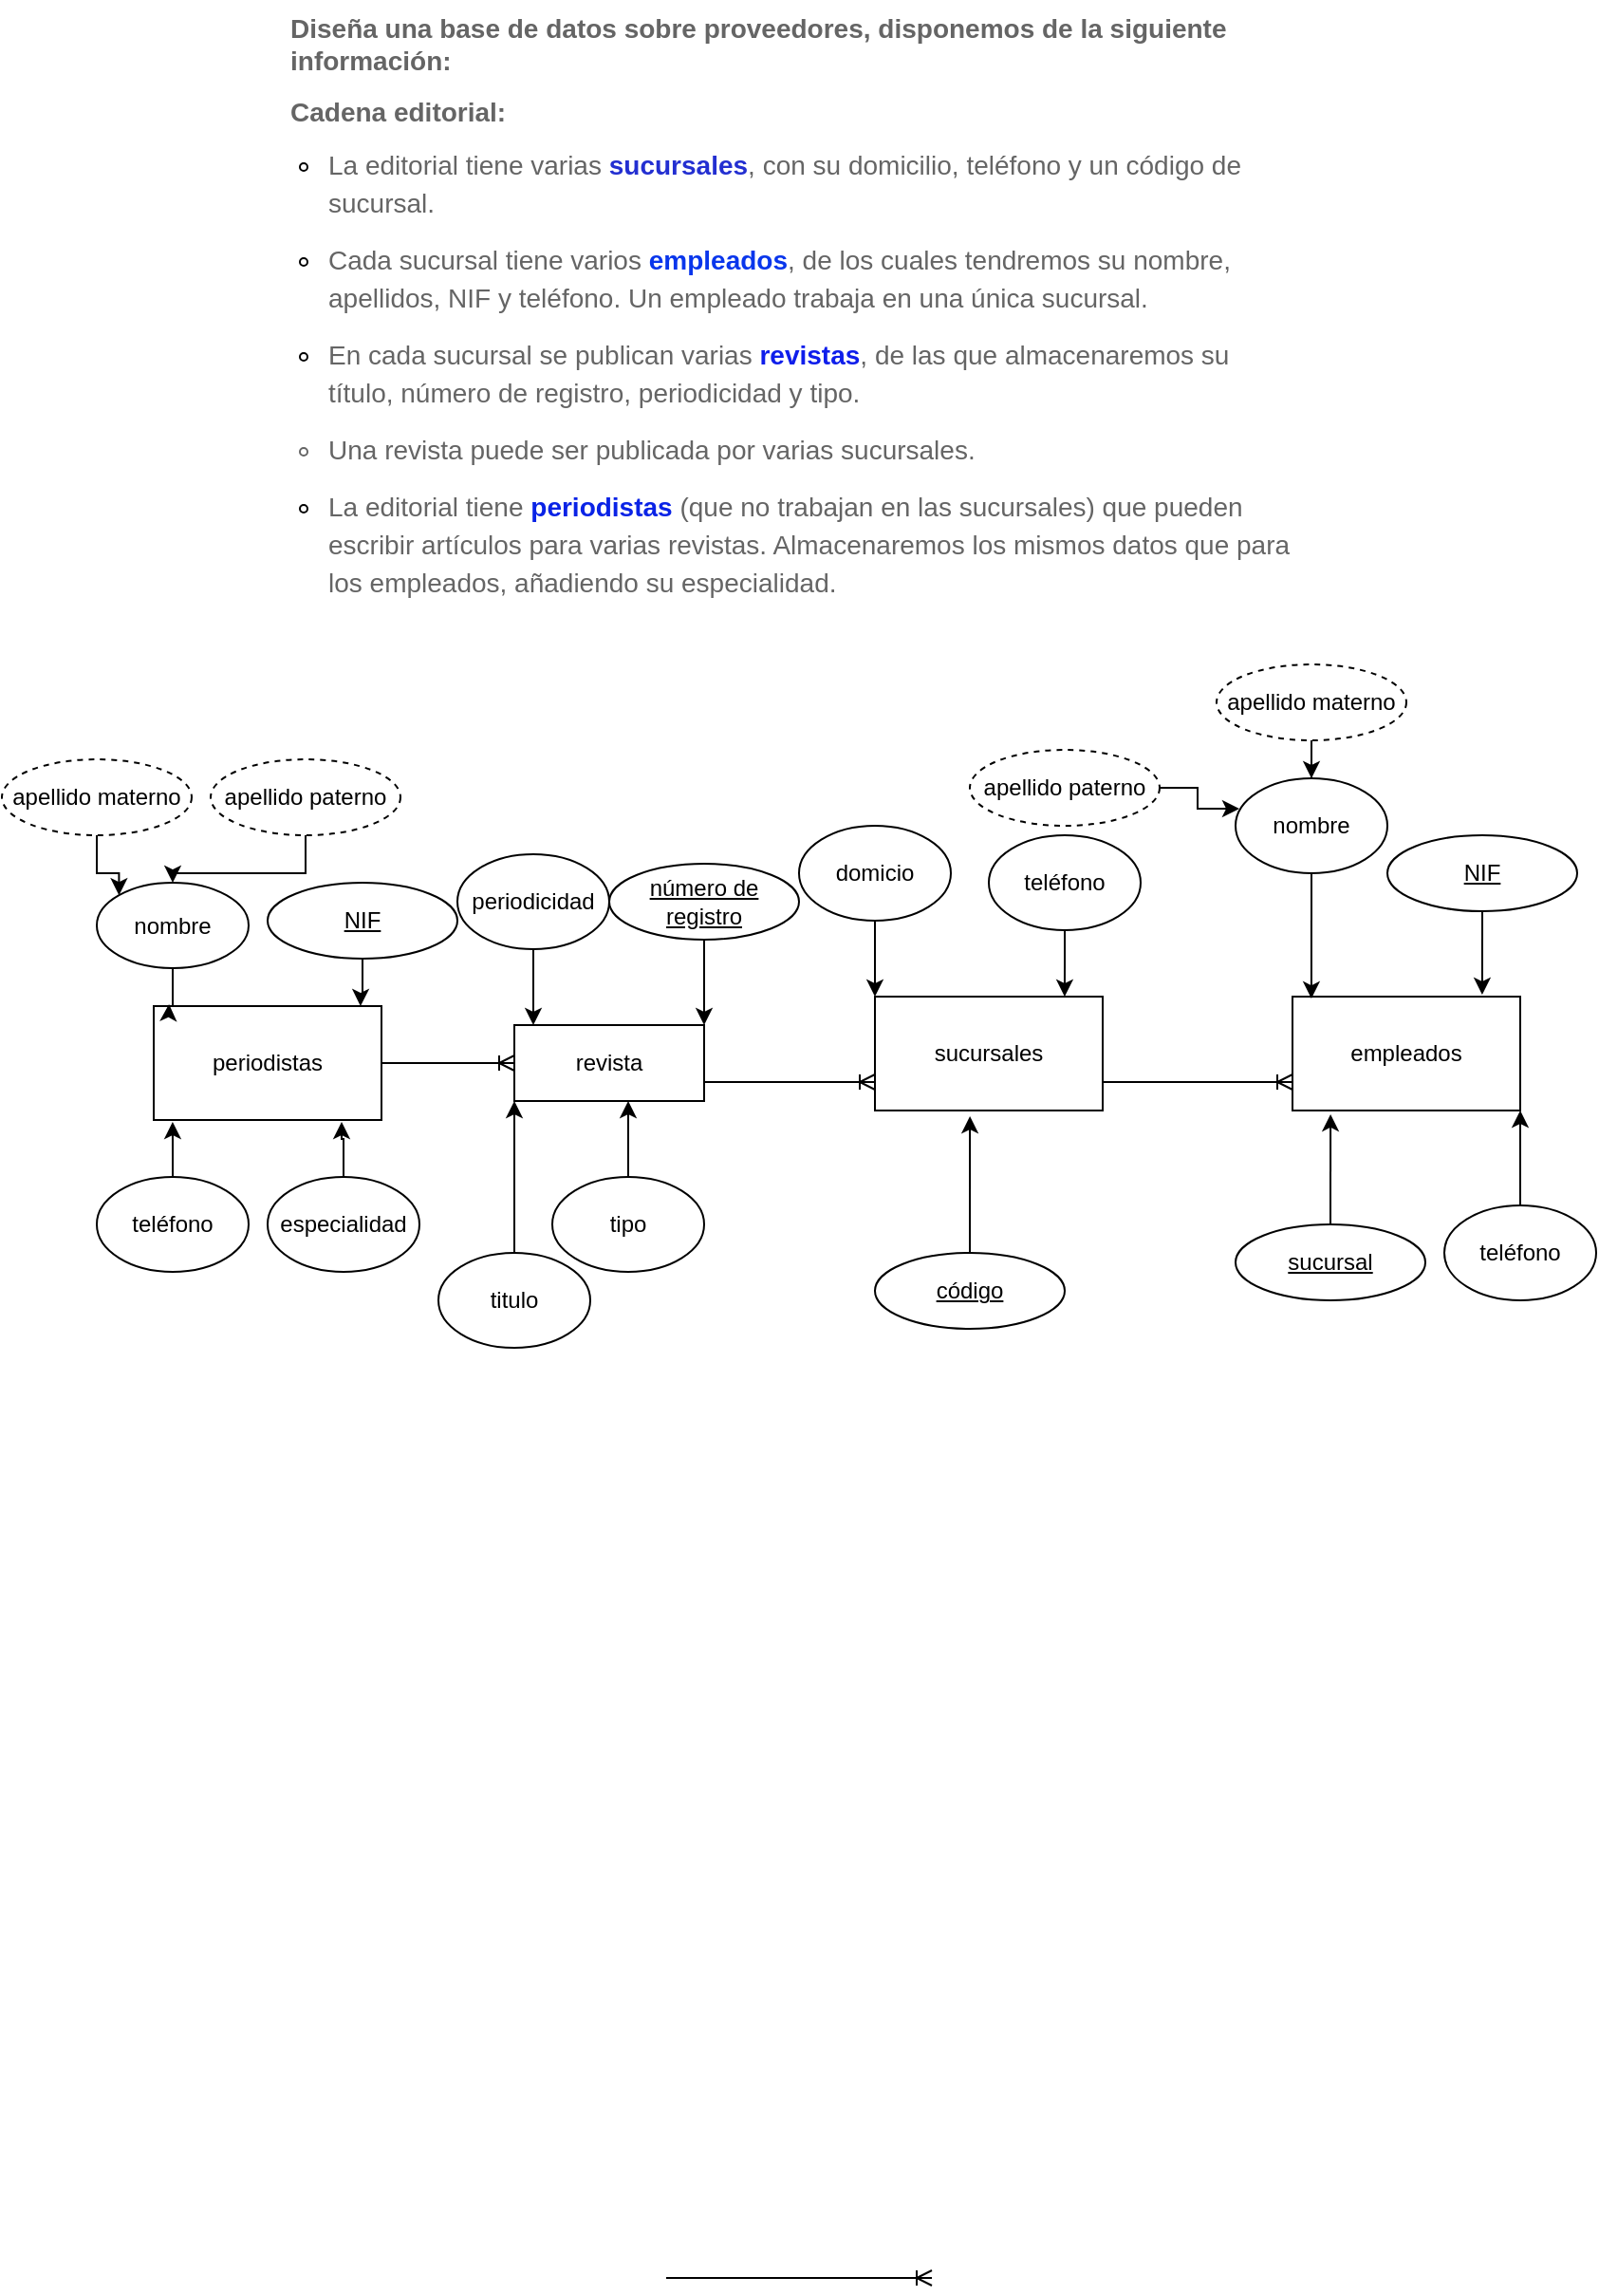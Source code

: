 <mxfile version="21.0.2" type="github">
  <diagram name="Página-1" id="4U2wSh6onjoOHA8W8764">
    <mxGraphModel dx="1777" dy="625" grid="1" gridSize="10" guides="1" tooltips="1" connect="1" arrows="1" fold="1" page="1" pageScale="1" pageWidth="827" pageHeight="1169" math="0" shadow="0">
      <root>
        <mxCell id="0" />
        <mxCell id="1" parent="0" />
        <mxCell id="MW6SG7xbOyb2AjNmcGoh-1" value="&lt;p style=&quot;margin: 0px 0px 10px 30px; color: rgb(101, 101, 101); font-family: &amp;quot;Century Gothic&amp;quot;, Arial, Helvetica, sans-serif; font-size: 14px; font-style: normal; font-variant-ligatures: normal; font-variant-caps: normal; font-weight: 400; letter-spacing: normal; orphans: 2; text-align: left; text-indent: 0px; text-transform: none; widows: 2; word-spacing: 0px; -webkit-text-stroke-width: 0px; background-color: rgb(255, 255, 255); text-decoration-thickness: initial; text-decoration-style: initial; text-decoration-color: initial;&quot; dir=&quot;ltr&quot;&gt;&lt;strong style=&quot;font-weight: bold;&quot;&gt;&lt;strong style=&quot;font-weight: bold;&quot;&gt;Diseña una base de datos sobre proveedores, disponemos de la siguiente información:&lt;/strong&gt;&lt;/strong&gt;&lt;/p&gt;&lt;p style=&quot;margin: 0px 0px 10px 30px; color: rgb(101, 101, 101); font-family: &amp;quot;Century Gothic&amp;quot;, Arial, Helvetica, sans-serif; font-size: 14px; font-style: normal; font-variant-ligatures: normal; font-variant-caps: normal; font-weight: 400; letter-spacing: normal; orphans: 2; text-align: left; text-indent: 0px; text-transform: none; widows: 2; word-spacing: 0px; -webkit-text-stroke-width: 0px; background-color: rgb(255, 255, 255); text-decoration-thickness: initial; text-decoration-style: initial; text-decoration-color: initial;&quot; dir=&quot;ltr&quot;&gt;&lt;/p&gt;&lt;p style=&quot;margin: 0px 0px 10px 30px; color: rgb(101, 101, 101); font-family: &amp;quot;Century Gothic&amp;quot;, Arial, Helvetica, sans-serif; font-size: 14px; font-style: normal; font-variant-ligatures: normal; font-variant-caps: normal; font-weight: 400; letter-spacing: normal; orphans: 2; text-align: left; text-indent: 0px; text-transform: none; widows: 2; word-spacing: 0px; -webkit-text-stroke-width: 0px; background-color: rgb(255, 255, 255); text-decoration-thickness: initial; text-decoration-style: initial; text-decoration-color: initial;&quot; dir=&quot;ltr&quot;&gt;&lt;strong style=&quot;font-weight: bold;&quot;&gt;Cadena editorial:&lt;/strong&gt;&lt;/p&gt;&lt;ul style=&quot;padding: 0px; margin: 0px 0px 10px 25px; font-family: &amp;quot;Century Gothic&amp;quot;, Arial, Helvetica, sans-serif; font-size: 14px; font-style: normal; font-variant-ligatures: normal; font-variant-caps: normal; letter-spacing: normal; orphans: 2; text-align: left; text-indent: 0px; text-transform: none; widows: 2; word-spacing: 0px; -webkit-text-stroke-width: 0px; background-color: rgb(255, 255, 255); text-decoration-thickness: initial; text-decoration-style: initial; text-decoration-color: initial;&quot;&gt;&lt;li style=&quot;line-height: 20px; list-style-type: none;&quot;&gt;&lt;ul style=&quot;padding: 0px; margin: 0px 0px 0px 25px;&quot;&gt;&lt;li style=&quot;line-height: 20px;&quot; aria-level=&quot;1&quot; dir=&quot;ltr&quot;&gt;&lt;p style=&quot;margin: 0px 0px 10px;&quot; role=&quot;presentation&quot; dir=&quot;ltr&quot;&gt;&lt;font style=&quot;font-weight: 400;&quot; color=&quot;#656565&quot;&gt;La editorial tiene varias &lt;/font&gt;&lt;font style=&quot;&quot; color=&quot;#232fd1&quot;&gt;&lt;b&gt;sucursales&lt;/b&gt;&lt;/font&gt;&lt;font style=&quot;font-weight: 400;&quot; color=&quot;#656565&quot;&gt;, con su domicilio, teléfono y un código de sucursal.&lt;/font&gt;&lt;/p&gt;&lt;/li&gt;&lt;li style=&quot;line-height: 20px;&quot; aria-level=&quot;1&quot; dir=&quot;ltr&quot;&gt;&lt;p style=&quot;margin: 0px 0px 10px;&quot; role=&quot;presentation&quot; dir=&quot;ltr&quot;&gt;&lt;font style=&quot;font-weight: 400;&quot; color=&quot;#656565&quot;&gt;Cada sucursal tiene varios &lt;/font&gt;&lt;font style=&quot;&quot; color=&quot;#0936ec&quot;&gt;&lt;b&gt;empleados&lt;/b&gt;&lt;/font&gt;&lt;font style=&quot;font-weight: 400;&quot; color=&quot;#656565&quot;&gt;, de los cuales tendremos su nombre, apellidos, NIF y teléfono. Un empleado trabaja en una única sucursal.&lt;/font&gt;&lt;/p&gt;&lt;/li&gt;&lt;li style=&quot;line-height: 20px;&quot; aria-level=&quot;1&quot; dir=&quot;ltr&quot;&gt;&lt;p style=&quot;margin: 0px 0px 10px;&quot; role=&quot;presentation&quot; dir=&quot;ltr&quot;&gt;&lt;font style=&quot;font-weight: 400;&quot; color=&quot;#656565&quot;&gt;En cada sucursal se publican varias &lt;/font&gt;&lt;font style=&quot;&quot; color=&quot;#0f1eeb&quot;&gt;&lt;b&gt;revistas&lt;/b&gt;&lt;/font&gt;&lt;font style=&quot;font-weight: 400;&quot; color=&quot;#656565&quot;&gt;, de las que almacenaremos su título, número de registro, periodicidad y tipo.&lt;/font&gt;&lt;/p&gt;&lt;/li&gt;&lt;li style=&quot;font-weight: 400; color: rgb(101, 101, 101); line-height: 20px;&quot; aria-level=&quot;1&quot; dir=&quot;ltr&quot;&gt;&lt;p style=&quot;margin: 0px 0px 10px;&quot; role=&quot;presentation&quot; dir=&quot;ltr&quot;&gt;Una revista puede ser publicada por varias sucursales.&lt;/p&gt;&lt;/li&gt;&lt;li style=&quot;line-height: 20px;&quot; aria-level=&quot;1&quot; dir=&quot;ltr&quot;&gt;&lt;p style=&quot;margin: 0px 0px 10px;&quot; role=&quot;presentation&quot; dir=&quot;ltr&quot;&gt;&lt;font style=&quot;font-weight: 400;&quot; color=&quot;#656565&quot;&gt;La editorial tiene &lt;/font&gt;&lt;font style=&quot;&quot; color=&quot;#0a23e6&quot;&gt;&lt;b&gt;periodistas&lt;/b&gt;&lt;/font&gt;&lt;font style=&quot;font-weight: 400;&quot; color=&quot;#656565&quot;&gt; (que no trabajan en las sucursales) que pueden escribir artículos para varias revistas. Almacenaremos los mismos datos que para los empleados, añadiendo su especialidad.&lt;/font&gt;&lt;/p&gt;&lt;/li&gt;&lt;/ul&gt;&lt;/li&gt;&lt;/ul&gt;" style="text;whiteSpace=wrap;html=1;" vertex="1" parent="1">
          <mxGeometry x="70" y="60" width="560" height="360" as="geometry" />
        </mxCell>
        <mxCell id="MW6SG7xbOyb2AjNmcGoh-4" value="empleados" style="rounded=0;whiteSpace=wrap;html=1;" vertex="1" parent="1">
          <mxGeometry x="630" y="585" width="120" height="60" as="geometry" />
        </mxCell>
        <mxCell id="MW6SG7xbOyb2AjNmcGoh-6" value="periodistas" style="rounded=0;whiteSpace=wrap;html=1;" vertex="1" parent="1">
          <mxGeometry x="30" y="590" width="120" height="60" as="geometry" />
        </mxCell>
        <mxCell id="MW6SG7xbOyb2AjNmcGoh-25" style="edgeStyle=orthogonalEdgeStyle;rounded=0;orthogonalLoop=1;jettySize=auto;html=1;exitX=0.5;exitY=1;exitDx=0;exitDy=0;entryX=0;entryY=0;entryDx=0;entryDy=0;" edge="1" parent="1" source="MW6SG7xbOyb2AjNmcGoh-7" target="MW6SG7xbOyb2AjNmcGoh-3">
          <mxGeometry relative="1" as="geometry" />
        </mxCell>
        <mxCell id="MW6SG7xbOyb2AjNmcGoh-7" value="domicio" style="ellipse;whiteSpace=wrap;html=1;" vertex="1" parent="1">
          <mxGeometry x="370" y="495" width="80" height="50" as="geometry" />
        </mxCell>
        <mxCell id="MW6SG7xbOyb2AjNmcGoh-26" style="edgeStyle=orthogonalEdgeStyle;rounded=0;orthogonalLoop=1;jettySize=auto;html=1;entryX=0.833;entryY=0;entryDx=0;entryDy=0;entryPerimeter=0;" edge="1" parent="1" source="MW6SG7xbOyb2AjNmcGoh-8" target="MW6SG7xbOyb2AjNmcGoh-3">
          <mxGeometry relative="1" as="geometry" />
        </mxCell>
        <mxCell id="MW6SG7xbOyb2AjNmcGoh-8" value="teléfono" style="ellipse;whiteSpace=wrap;html=1;" vertex="1" parent="1">
          <mxGeometry x="470" y="500" width="80" height="50" as="geometry" />
        </mxCell>
        <mxCell id="MW6SG7xbOyb2AjNmcGoh-82" style="edgeStyle=orthogonalEdgeStyle;rounded=0;orthogonalLoop=1;jettySize=auto;html=1;entryX=0.083;entryY=0.017;entryDx=0;entryDy=0;entryPerimeter=0;" edge="1" parent="1" source="MW6SG7xbOyb2AjNmcGoh-11" target="MW6SG7xbOyb2AjNmcGoh-4">
          <mxGeometry relative="1" as="geometry" />
        </mxCell>
        <mxCell id="MW6SG7xbOyb2AjNmcGoh-11" value="nombre" style="ellipse;whiteSpace=wrap;html=1;" vertex="1" parent="1">
          <mxGeometry x="600" y="470" width="80" height="50" as="geometry" />
        </mxCell>
        <mxCell id="MW6SG7xbOyb2AjNmcGoh-92" style="edgeStyle=orthogonalEdgeStyle;rounded=0;orthogonalLoop=1;jettySize=auto;html=1;entryX=1;entryY=1;entryDx=0;entryDy=0;" edge="1" parent="1" source="MW6SG7xbOyb2AjNmcGoh-13" target="MW6SG7xbOyb2AjNmcGoh-4">
          <mxGeometry relative="1" as="geometry" />
        </mxCell>
        <mxCell id="MW6SG7xbOyb2AjNmcGoh-13" value="teléfono" style="ellipse;whiteSpace=wrap;html=1;" vertex="1" parent="1">
          <mxGeometry x="710" y="695" width="80" height="50" as="geometry" />
        </mxCell>
        <mxCell id="MW6SG7xbOyb2AjNmcGoh-64" style="edgeStyle=orthogonalEdgeStyle;rounded=0;orthogonalLoop=1;jettySize=auto;html=1;entryX=0;entryY=1;entryDx=0;entryDy=0;" edge="1" parent="1" source="MW6SG7xbOyb2AjNmcGoh-15" target="MW6SG7xbOyb2AjNmcGoh-99">
          <mxGeometry relative="1" as="geometry">
            <mxPoint x="220" y="650" as="targetPoint" />
          </mxGeometry>
        </mxCell>
        <mxCell id="MW6SG7xbOyb2AjNmcGoh-15" value="titulo" style="ellipse;whiteSpace=wrap;html=1;" vertex="1" parent="1">
          <mxGeometry x="180" y="720" width="80" height="50" as="geometry" />
        </mxCell>
        <mxCell id="MW6SG7xbOyb2AjNmcGoh-105" style="edgeStyle=orthogonalEdgeStyle;rounded=0;orthogonalLoop=1;jettySize=auto;html=1;entryX=0.1;entryY=0;entryDx=0;entryDy=0;entryPerimeter=0;" edge="1" parent="1" source="MW6SG7xbOyb2AjNmcGoh-17" target="MW6SG7xbOyb2AjNmcGoh-99">
          <mxGeometry relative="1" as="geometry" />
        </mxCell>
        <mxCell id="MW6SG7xbOyb2AjNmcGoh-17" value="periodicidad" style="ellipse;whiteSpace=wrap;html=1;" vertex="1" parent="1">
          <mxGeometry x="190" y="510" width="80" height="50" as="geometry" />
        </mxCell>
        <mxCell id="MW6SG7xbOyb2AjNmcGoh-103" style="edgeStyle=orthogonalEdgeStyle;rounded=0;orthogonalLoop=1;jettySize=auto;html=1;" edge="1" parent="1" source="MW6SG7xbOyb2AjNmcGoh-18">
          <mxGeometry relative="1" as="geometry">
            <mxPoint x="280" y="640" as="targetPoint" />
          </mxGeometry>
        </mxCell>
        <mxCell id="MW6SG7xbOyb2AjNmcGoh-18" value="tipo" style="ellipse;whiteSpace=wrap;html=1;" vertex="1" parent="1">
          <mxGeometry x="240" y="680" width="80" height="50" as="geometry" />
        </mxCell>
        <mxCell id="MW6SG7xbOyb2AjNmcGoh-109" style="edgeStyle=orthogonalEdgeStyle;rounded=0;orthogonalLoop=1;jettySize=auto;html=1;entryX=0.067;entryY=-0.017;entryDx=0;entryDy=0;entryPerimeter=0;" edge="1" parent="1" source="MW6SG7xbOyb2AjNmcGoh-20" target="MW6SG7xbOyb2AjNmcGoh-6">
          <mxGeometry relative="1" as="geometry" />
        </mxCell>
        <mxCell id="MW6SG7xbOyb2AjNmcGoh-20" value="nombre" style="ellipse;whiteSpace=wrap;html=1;" vertex="1" parent="1">
          <mxGeometry y="525" width="80" height="45" as="geometry" />
        </mxCell>
        <mxCell id="MW6SG7xbOyb2AjNmcGoh-111" style="edgeStyle=orthogonalEdgeStyle;rounded=0;orthogonalLoop=1;jettySize=auto;html=1;entryX=0.083;entryY=1.017;entryDx=0;entryDy=0;entryPerimeter=0;" edge="1" parent="1" source="MW6SG7xbOyb2AjNmcGoh-22" target="MW6SG7xbOyb2AjNmcGoh-6">
          <mxGeometry relative="1" as="geometry" />
        </mxCell>
        <mxCell id="MW6SG7xbOyb2AjNmcGoh-22" value="teléfono" style="ellipse;whiteSpace=wrap;html=1;" vertex="1" parent="1">
          <mxGeometry y="680" width="80" height="50" as="geometry" />
        </mxCell>
        <mxCell id="MW6SG7xbOyb2AjNmcGoh-112" style="edgeStyle=orthogonalEdgeStyle;rounded=0;orthogonalLoop=1;jettySize=auto;html=1;entryX=0.825;entryY=1.017;entryDx=0;entryDy=0;entryPerimeter=0;" edge="1" parent="1" source="MW6SG7xbOyb2AjNmcGoh-23" target="MW6SG7xbOyb2AjNmcGoh-6">
          <mxGeometry relative="1" as="geometry" />
        </mxCell>
        <mxCell id="MW6SG7xbOyb2AjNmcGoh-23" value="especialidad" style="ellipse;whiteSpace=wrap;html=1;" vertex="1" parent="1">
          <mxGeometry x="90" y="680" width="80" height="50" as="geometry" />
        </mxCell>
        <mxCell id="MW6SG7xbOyb2AjNmcGoh-57" style="edgeStyle=orthogonalEdgeStyle;rounded=0;orthogonalLoop=1;jettySize=auto;html=1;entryX=0.417;entryY=1.05;entryDx=0;entryDy=0;entryPerimeter=0;" edge="1" parent="1" source="MW6SG7xbOyb2AjNmcGoh-47" target="MW6SG7xbOyb2AjNmcGoh-3">
          <mxGeometry relative="1" as="geometry" />
        </mxCell>
        <mxCell id="MW6SG7xbOyb2AjNmcGoh-47" value="código" style="ellipse;whiteSpace=wrap;html=1;align=center;fontStyle=4;" vertex="1" parent="1">
          <mxGeometry x="410" y="720" width="100" height="40" as="geometry" />
        </mxCell>
        <mxCell id="MW6SG7xbOyb2AjNmcGoh-51" style="edgeStyle=orthogonalEdgeStyle;rounded=0;orthogonalLoop=1;jettySize=auto;html=1;entryX=0.025;entryY=0.32;entryDx=0;entryDy=0;entryPerimeter=0;" edge="1" parent="1" source="MW6SG7xbOyb2AjNmcGoh-49" target="MW6SG7xbOyb2AjNmcGoh-11">
          <mxGeometry relative="1" as="geometry" />
        </mxCell>
        <mxCell id="MW6SG7xbOyb2AjNmcGoh-49" value="apellido paterno" style="ellipse;whiteSpace=wrap;html=1;align=center;dashed=1;" vertex="1" parent="1">
          <mxGeometry x="460" y="455" width="100" height="40" as="geometry" />
        </mxCell>
        <mxCell id="MW6SG7xbOyb2AjNmcGoh-52" style="edgeStyle=orthogonalEdgeStyle;rounded=0;orthogonalLoop=1;jettySize=auto;html=1;" edge="1" parent="1" source="MW6SG7xbOyb2AjNmcGoh-50" target="MW6SG7xbOyb2AjNmcGoh-11">
          <mxGeometry relative="1" as="geometry" />
        </mxCell>
        <mxCell id="MW6SG7xbOyb2AjNmcGoh-50" value="apellido materno" style="ellipse;whiteSpace=wrap;html=1;align=center;dashed=1;" vertex="1" parent="1">
          <mxGeometry x="590" y="410" width="100" height="40" as="geometry" />
        </mxCell>
        <mxCell id="MW6SG7xbOyb2AjNmcGoh-78" style="edgeStyle=orthogonalEdgeStyle;rounded=0;orthogonalLoop=1;jettySize=auto;html=1;entryX=0.833;entryY=-0.017;entryDx=0;entryDy=0;entryPerimeter=0;" edge="1" parent="1" source="MW6SG7xbOyb2AjNmcGoh-53" target="MW6SG7xbOyb2AjNmcGoh-4">
          <mxGeometry relative="1" as="geometry" />
        </mxCell>
        <mxCell id="MW6SG7xbOyb2AjNmcGoh-53" value="NIF" style="ellipse;whiteSpace=wrap;html=1;align=center;fontStyle=4;" vertex="1" parent="1">
          <mxGeometry x="680" y="500" width="100" height="40" as="geometry" />
        </mxCell>
        <mxCell id="MW6SG7xbOyb2AjNmcGoh-93" style="edgeStyle=orthogonalEdgeStyle;rounded=0;orthogonalLoop=1;jettySize=auto;html=1;entryX=0.167;entryY=1.033;entryDx=0;entryDy=0;entryPerimeter=0;" edge="1" parent="1" source="MW6SG7xbOyb2AjNmcGoh-54" target="MW6SG7xbOyb2AjNmcGoh-4">
          <mxGeometry relative="1" as="geometry" />
        </mxCell>
        <mxCell id="MW6SG7xbOyb2AjNmcGoh-54" value="sucursal" style="ellipse;whiteSpace=wrap;html=1;align=center;fontStyle=4;" vertex="1" parent="1">
          <mxGeometry x="600" y="705" width="100" height="40" as="geometry" />
        </mxCell>
        <mxCell id="MW6SG7xbOyb2AjNmcGoh-104" style="edgeStyle=orthogonalEdgeStyle;rounded=0;orthogonalLoop=1;jettySize=auto;html=1;entryX=1;entryY=0;entryDx=0;entryDy=0;" edge="1" parent="1" source="MW6SG7xbOyb2AjNmcGoh-55" target="MW6SG7xbOyb2AjNmcGoh-99">
          <mxGeometry relative="1" as="geometry" />
        </mxCell>
        <mxCell id="MW6SG7xbOyb2AjNmcGoh-55" value="número de registro" style="ellipse;whiteSpace=wrap;html=1;align=center;fontStyle=4;" vertex="1" parent="1">
          <mxGeometry x="270" y="515" width="100" height="40" as="geometry" />
        </mxCell>
        <mxCell id="MW6SG7xbOyb2AjNmcGoh-108" style="edgeStyle=orthogonalEdgeStyle;rounded=0;orthogonalLoop=1;jettySize=auto;html=1;entryX=0;entryY=0;entryDx=0;entryDy=0;" edge="1" parent="1" source="MW6SG7xbOyb2AjNmcGoh-59" target="MW6SG7xbOyb2AjNmcGoh-20">
          <mxGeometry relative="1" as="geometry" />
        </mxCell>
        <mxCell id="MW6SG7xbOyb2AjNmcGoh-59" value="apellido materno" style="ellipse;whiteSpace=wrap;html=1;align=center;dashed=1;" vertex="1" parent="1">
          <mxGeometry x="-50" y="460" width="100" height="40" as="geometry" />
        </mxCell>
        <mxCell id="MW6SG7xbOyb2AjNmcGoh-107" style="edgeStyle=orthogonalEdgeStyle;rounded=0;orthogonalLoop=1;jettySize=auto;html=1;" edge="1" parent="1" source="MW6SG7xbOyb2AjNmcGoh-60" target="MW6SG7xbOyb2AjNmcGoh-20">
          <mxGeometry relative="1" as="geometry" />
        </mxCell>
        <mxCell id="MW6SG7xbOyb2AjNmcGoh-60" value="apellido paterno" style="ellipse;whiteSpace=wrap;html=1;align=center;dashed=1;" vertex="1" parent="1">
          <mxGeometry x="60" y="460" width="100" height="40" as="geometry" />
        </mxCell>
        <mxCell id="MW6SG7xbOyb2AjNmcGoh-3" value="sucursales" style="rounded=0;whiteSpace=wrap;html=1;" vertex="1" parent="1">
          <mxGeometry x="410" y="585" width="120" height="60" as="geometry" />
        </mxCell>
        <mxCell id="MW6SG7xbOyb2AjNmcGoh-79" value="" style="edgeStyle=entityRelationEdgeStyle;fontSize=12;html=1;endArrow=ERoneToMany;rounded=0;entryX=0;entryY=0.75;entryDx=0;entryDy=0;exitX=1;exitY=0.75;exitDx=0;exitDy=0;" edge="1" parent="1" source="MW6SG7xbOyb2AjNmcGoh-3" target="MW6SG7xbOyb2AjNmcGoh-4">
          <mxGeometry width="100" height="100" relative="1" as="geometry">
            <mxPoint x="380" y="620" as="sourcePoint" />
            <mxPoint x="480" y="520" as="targetPoint" />
          </mxGeometry>
        </mxCell>
        <mxCell id="MW6SG7xbOyb2AjNmcGoh-113" style="edgeStyle=orthogonalEdgeStyle;rounded=0;orthogonalLoop=1;jettySize=auto;html=1;entryX=0.908;entryY=0;entryDx=0;entryDy=0;entryPerimeter=0;" edge="1" parent="1" source="MW6SG7xbOyb2AjNmcGoh-56" target="MW6SG7xbOyb2AjNmcGoh-6">
          <mxGeometry relative="1" as="geometry" />
        </mxCell>
        <mxCell id="MW6SG7xbOyb2AjNmcGoh-56" value="NIF" style="ellipse;whiteSpace=wrap;html=1;align=center;fontStyle=4;" vertex="1" parent="1">
          <mxGeometry x="90" y="525" width="100" height="40" as="geometry" />
        </mxCell>
        <mxCell id="MW6SG7xbOyb2AjNmcGoh-90" value="" style="edgeStyle=entityRelationEdgeStyle;fontSize=12;html=1;endArrow=ERoneToMany;rounded=0;" edge="1" parent="1">
          <mxGeometry width="100" height="100" relative="1" as="geometry">
            <mxPoint x="300" y="1260" as="sourcePoint" />
            <mxPoint x="440" y="1260" as="targetPoint" />
          </mxGeometry>
        </mxCell>
        <mxCell id="MW6SG7xbOyb2AjNmcGoh-99" value="revista" style="whiteSpace=wrap;html=1;align=center;" vertex="1" parent="1">
          <mxGeometry x="220" y="600" width="100" height="40" as="geometry" />
        </mxCell>
        <mxCell id="MW6SG7xbOyb2AjNmcGoh-102" value="" style="edgeStyle=entityRelationEdgeStyle;fontSize=12;html=1;endArrow=ERoneToMany;rounded=0;entryX=0;entryY=0.75;entryDx=0;entryDy=0;" edge="1" parent="1" target="MW6SG7xbOyb2AjNmcGoh-3">
          <mxGeometry width="100" height="100" relative="1" as="geometry">
            <mxPoint x="320" y="630" as="sourcePoint" />
            <mxPoint x="420" y="530" as="targetPoint" />
          </mxGeometry>
        </mxCell>
        <mxCell id="MW6SG7xbOyb2AjNmcGoh-106" value="" style="edgeStyle=entityRelationEdgeStyle;fontSize=12;html=1;endArrow=ERoneToMany;rounded=0;exitX=1;exitY=0.5;exitDx=0;exitDy=0;" edge="1" parent="1" source="MW6SG7xbOyb2AjNmcGoh-6" target="MW6SG7xbOyb2AjNmcGoh-99">
          <mxGeometry width="100" height="100" relative="1" as="geometry">
            <mxPoint x="160" y="610" as="sourcePoint" />
            <mxPoint x="260" y="510" as="targetPoint" />
          </mxGeometry>
        </mxCell>
      </root>
    </mxGraphModel>
  </diagram>
</mxfile>
